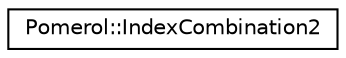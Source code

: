 digraph "Graphical Class Hierarchy"
{
  edge [fontname="Helvetica",fontsize="10",labelfontname="Helvetica",labelfontsize="10"];
  node [fontname="Helvetica",fontsize="10",shape=record];
  rankdir="LR";
  Node0 [label="Pomerol::IndexCombination2",height=0.2,width=0.4,color="black", fillcolor="white", style="filled",URL="$struct_pomerol_1_1_index_combination2.html",tooltip="A tuple-like combination of two single-particle indices. "];
}
